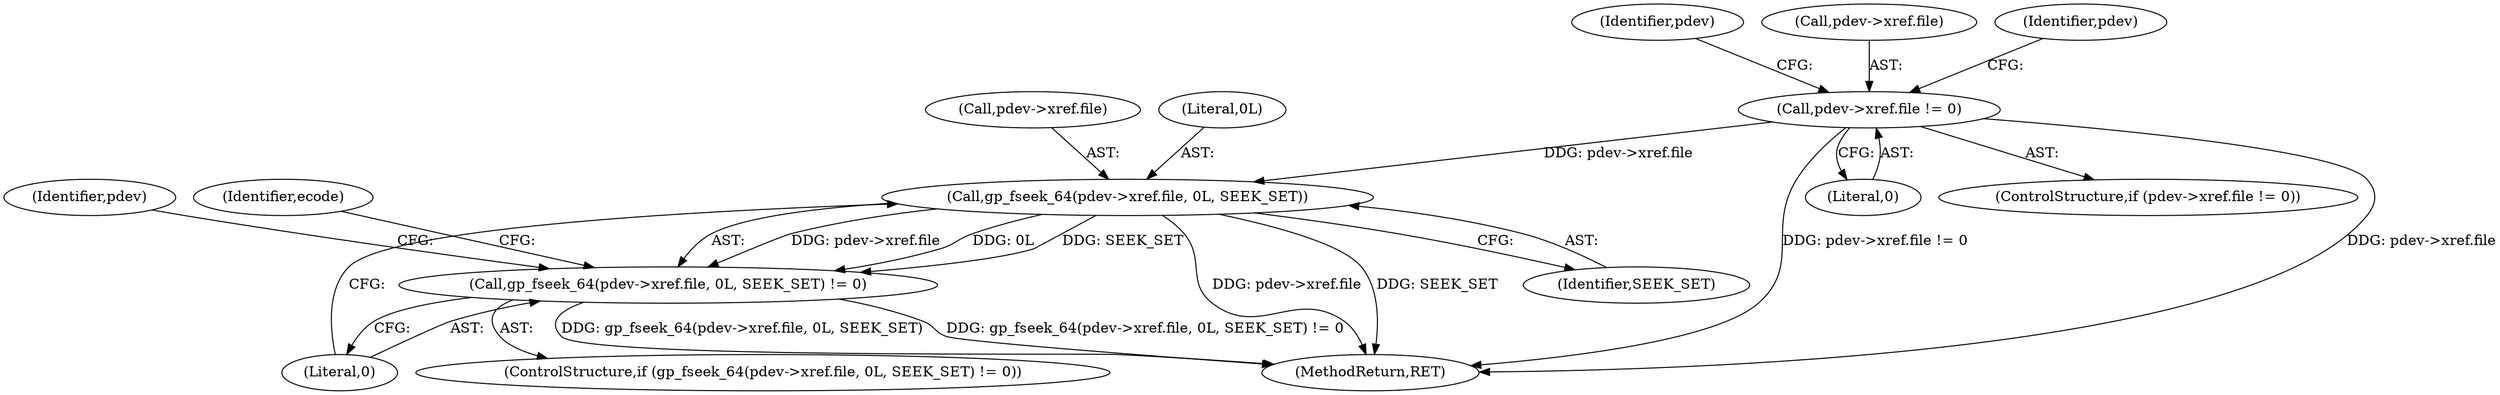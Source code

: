 digraph "0_ghostscript_c3476dde7743761a4e1d39a631716199b696b880@pointer" {
"1001328" [label="(Call,pdev->xref.file != 0)"];
"1001338" [label="(Call,gp_fseek_64(pdev->xref.file, 0L, SEEK_SET))"];
"1001337" [label="(Call,gp_fseek_64(pdev->xref.file, 0L, SEEK_SET) != 0)"];
"1001353" [label="(Identifier,pdev)"];
"1001346" [label="(Literal,0)"];
"1001341" [label="(Identifier,pdev)"];
"1001328" [label="(Call,pdev->xref.file != 0)"];
"1001339" [label="(Call,pdev->xref.file)"];
"1001338" [label="(Call,gp_fseek_64(pdev->xref.file, 0L, SEEK_SET))"];
"1001349" [label="(Identifier,ecode)"];
"1001334" [label="(Literal,0)"];
"1001337" [label="(Call,gp_fseek_64(pdev->xref.file, 0L, SEEK_SET) != 0)"];
"1001329" [label="(Call,pdev->xref.file)"];
"1001336" [label="(ControlStructure,if (gp_fseek_64(pdev->xref.file, 0L, SEEK_SET) != 0))"];
"1001327" [label="(ControlStructure,if (pdev->xref.file != 0))"];
"1001356" [label="(Identifier,pdev)"];
"1001551" [label="(MethodReturn,RET)"];
"1001344" [label="(Literal,0L)"];
"1001345" [label="(Identifier,SEEK_SET)"];
"1001328" -> "1001327"  [label="AST: "];
"1001328" -> "1001334"  [label="CFG: "];
"1001329" -> "1001328"  [label="AST: "];
"1001334" -> "1001328"  [label="AST: "];
"1001341" -> "1001328"  [label="CFG: "];
"1001356" -> "1001328"  [label="CFG: "];
"1001328" -> "1001551"  [label="DDG: pdev->xref.file"];
"1001328" -> "1001551"  [label="DDG: pdev->xref.file != 0"];
"1001328" -> "1001338"  [label="DDG: pdev->xref.file"];
"1001338" -> "1001337"  [label="AST: "];
"1001338" -> "1001345"  [label="CFG: "];
"1001339" -> "1001338"  [label="AST: "];
"1001344" -> "1001338"  [label="AST: "];
"1001345" -> "1001338"  [label="AST: "];
"1001346" -> "1001338"  [label="CFG: "];
"1001338" -> "1001551"  [label="DDG: pdev->xref.file"];
"1001338" -> "1001551"  [label="DDG: SEEK_SET"];
"1001338" -> "1001337"  [label="DDG: pdev->xref.file"];
"1001338" -> "1001337"  [label="DDG: 0L"];
"1001338" -> "1001337"  [label="DDG: SEEK_SET"];
"1001337" -> "1001336"  [label="AST: "];
"1001337" -> "1001346"  [label="CFG: "];
"1001346" -> "1001337"  [label="AST: "];
"1001349" -> "1001337"  [label="CFG: "];
"1001353" -> "1001337"  [label="CFG: "];
"1001337" -> "1001551"  [label="DDG: gp_fseek_64(pdev->xref.file, 0L, SEEK_SET)"];
"1001337" -> "1001551"  [label="DDG: gp_fseek_64(pdev->xref.file, 0L, SEEK_SET) != 0"];
}
